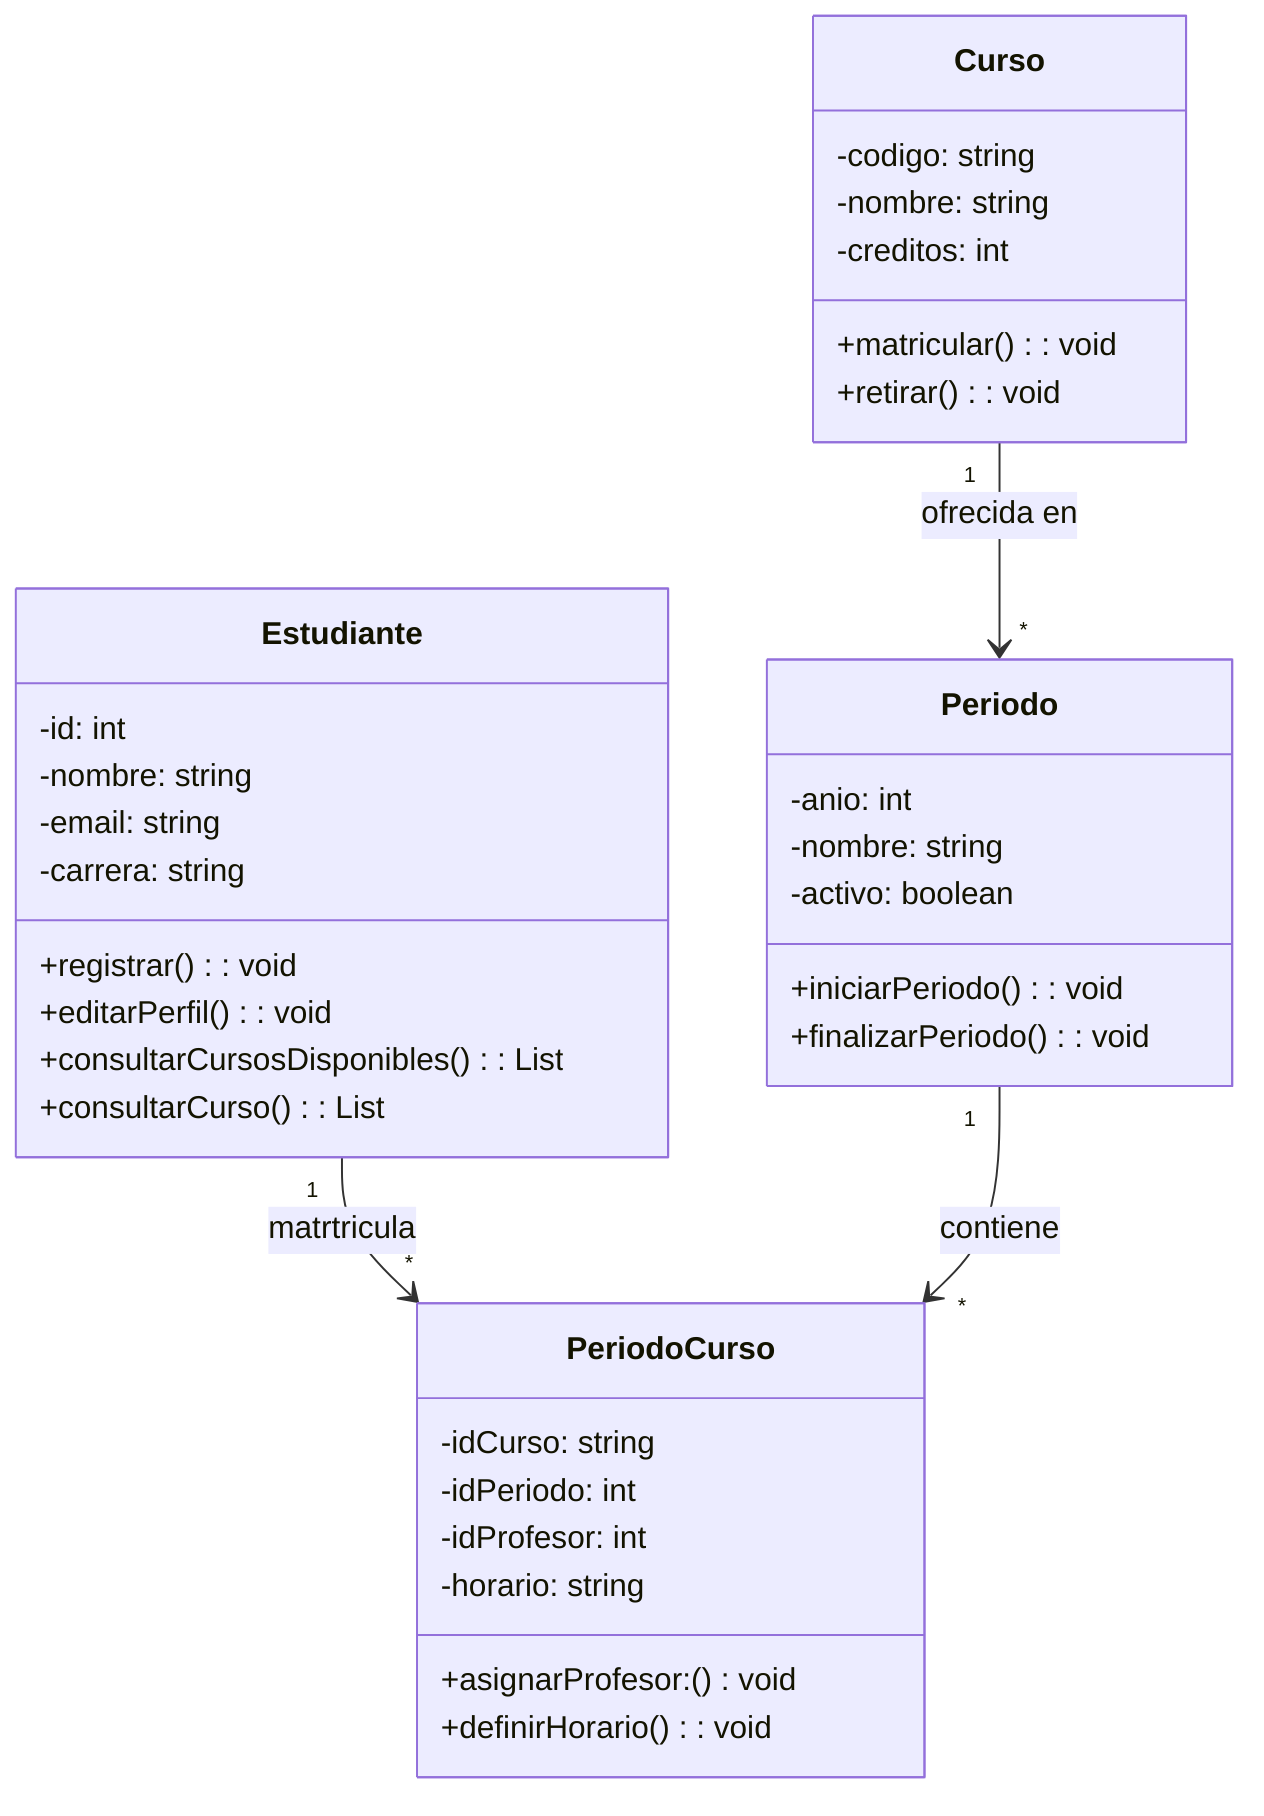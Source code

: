 classDiagram
    class Estudiante {
        -id: int
        -nombre: string
        -email: string
        -carrera: string
        +registrar(): void
        +editarPerfil(): void
        +consultarCursosDisponibles(): List<curso>
        +consultarCurso(): List<Curso>
    }

    class Curso {
        -codigo: string
        -nombre: string
        -creditos: int 
        +matricular(): void
        +retirar(): void
    }

    class Periodo {
        -anio: int
        -nombre: string
        -activo: boolean
        +iniciarPeriodo(): void
        +finalizarPeriodo(): void
    }

    class PeriodoCurso {
        -idCurso: string
        -idPeriodo: int
        -idProfesor: int
        -horario: string
        +asignarProfesor:() void
        +definirHorario(): void 
    }

    Estudiante "1" --> "*" PeriodoCurso: matrtricula
    Curso "1" --> "*" Periodo : ofrecida en 
    Periodo "1" --> "*" PeriodoCurso : contiene